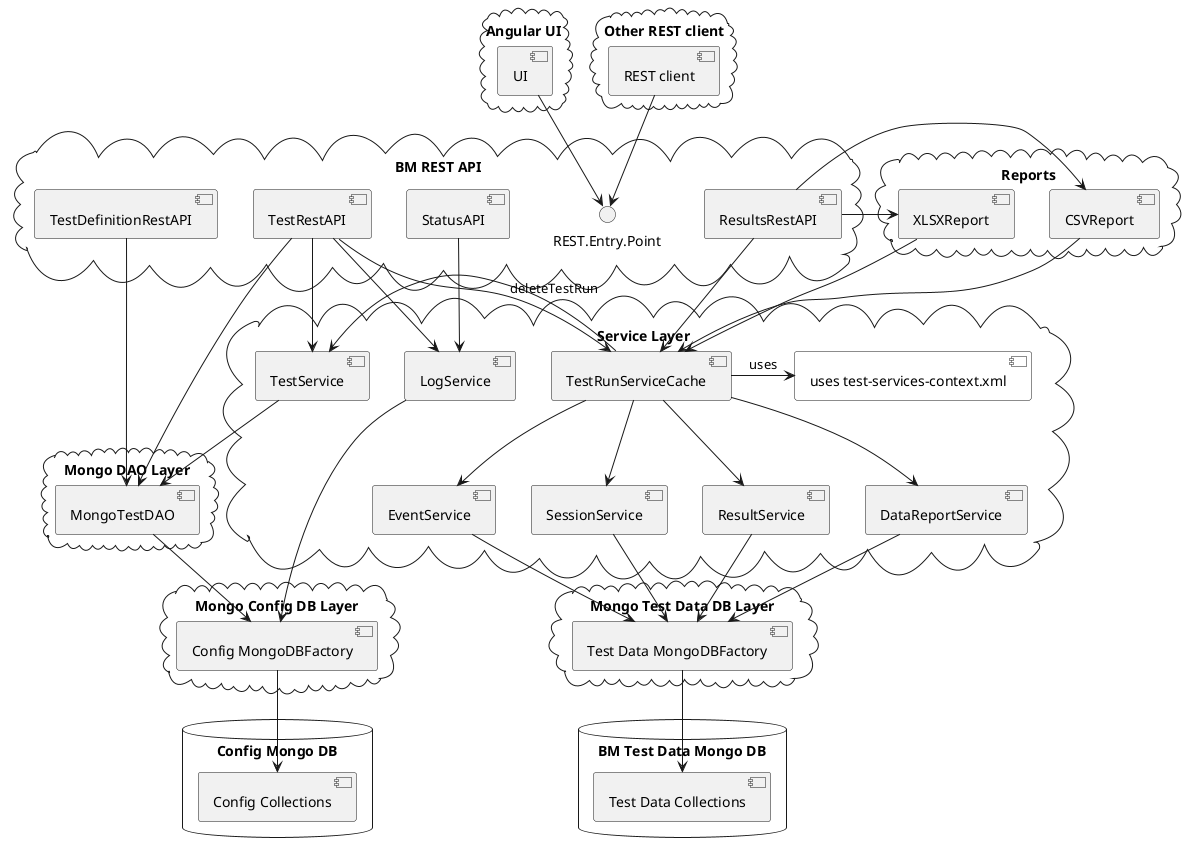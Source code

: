 @startuml

cloud "Angular UI" {
    [UI]
}
cloud "Other REST client"{
    [REST client]
}

cloud "BM REST API" {
[REST client] --> REST.Entry.Point
[UI] --> REST.Entry.Point
    [TestDefinitionRestAPI]
    [TestRestAPI]
    [StatusAPI]
    [ResultsRestAPI]
}

cloud "Service Layer"{
    [TestService]
    [LogService]

    [TestRunServiceCache]
        ["uses test-services-context.xml"] #White
        [EventService]
        [SessionService]
        [ResultService]
        [DataReportService]
}

cloud "Reports"{
    [CSVReport]
    [XLSXReport]
}

cloud "Mongo DAO Layer"{
    [MongoTestDAO]
}

cloud "Mongo Config DB Layer"{
    [Config MongoDBFactory]
}

cloud "Mongo Test Data DB Layer"{
    [Test Data MongoDBFactory]
}

database "Config Mongo DB" {
    [Config Collections]
}

database "BM Test Data Mongo DB" {
    [Test Data Collections]
}

[TestRunServiceCache] -right-> ["uses test-services-context.xml"] : uses
[TestRunServiceCache] --> [EventService]
[TestRunServiceCache] --> [SessionService]
[TestRunServiceCache] --> [ResultService]
[TestRunServiceCache] --> [DataReportService]

[TestRunServiceCache] -left-> [TestService]

[StatusAPI] --> [LogService]

[TestDefinitionRestAPI] --> [MongoTestDAO]
[TestRestAPI] --> [MongoTestDAO]
[TestRestAPI] --> [TestService]
[TestRestAPI] --> [LogService]
[TestRestAPI] --> [TestRunServiceCache] : deleteTestRun

[TestService] --> [MongoTestDAO]

[ResultsRestAPI] -down-> [TestRunServiceCache]
[ResultsRestAPI] -right-> [CSVReport]
[ResultsRestAPI] -right-> [XLSXReport]

[CSVReport] --> [TestRunServiceCache]
[XLSXReport] --> [TestRunServiceCache]

[Config MongoDBFactory] --> [Config Collections]
[Test Data MongoDBFactory] --> [Test Data Collections]

[LogService] --> [Config MongoDBFactory]
[MongoTestDAO] --> [Config MongoDBFactory]

[EventService] --> [Test Data MongoDBFactory]
[SessionService] --> [Test Data MongoDBFactory]
[ResultService] --> [Test Data MongoDBFactory]
[DataReportService] --> [Test Data MongoDBFactory]

@enduml